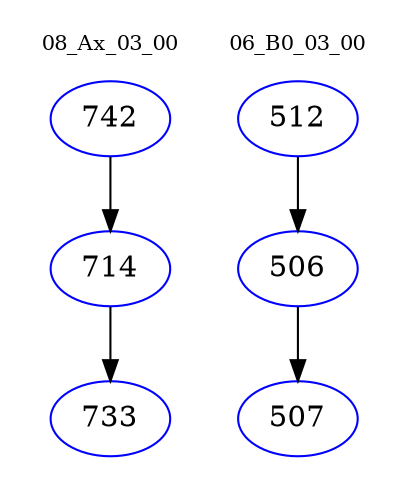 digraph{
subgraph cluster_0 {
color = white
label = "08_Ax_03_00";
fontsize=10;
T0_742 [label="742", color="blue"]
T0_742 -> T0_714 [color="black"]
T0_714 [label="714", color="blue"]
T0_714 -> T0_733 [color="black"]
T0_733 [label="733", color="blue"]
}
subgraph cluster_1 {
color = white
label = "06_B0_03_00";
fontsize=10;
T1_512 [label="512", color="blue"]
T1_512 -> T1_506 [color="black"]
T1_506 [label="506", color="blue"]
T1_506 -> T1_507 [color="black"]
T1_507 [label="507", color="blue"]
}
}
